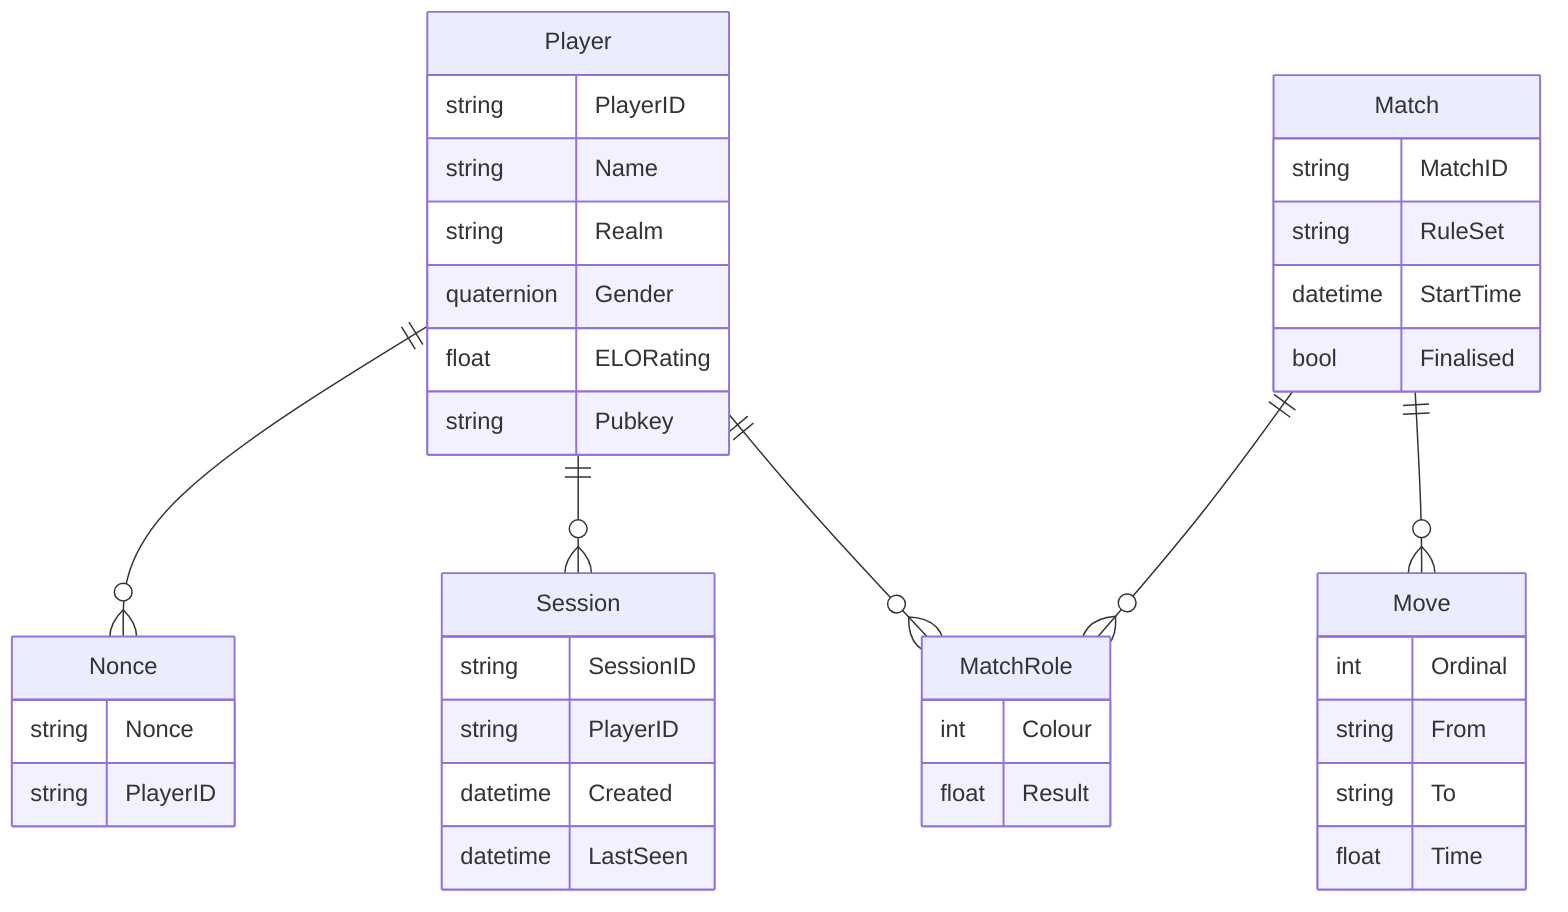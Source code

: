 erDiagram

	Player {
		string PlayerID
		string Name
		string Realm
		quaternion Gender
		float ELORating
		string Pubkey
	}

	Match {
		string MatchID
		string RuleSet
		datetime StartTime
		bool Finalised
	}

	Player ||--o{ Nonce : ""
	Nonce {
		string Nonce
		string PlayerID
	}

	Player ||--o{ Session : ""
	Session {
		string SessionID
		string PlayerID
		datetime Created
		datetime LastSeen
	}


	Player ||--o{ MatchRole : ""
	Match ||--o{ MatchRole : ""
	MatchRole {
		int Colour
		float Result
	}
	Match ||--o{ Move : ""
	Move {
		int Ordinal
		string From
		string To
		float Time
	}